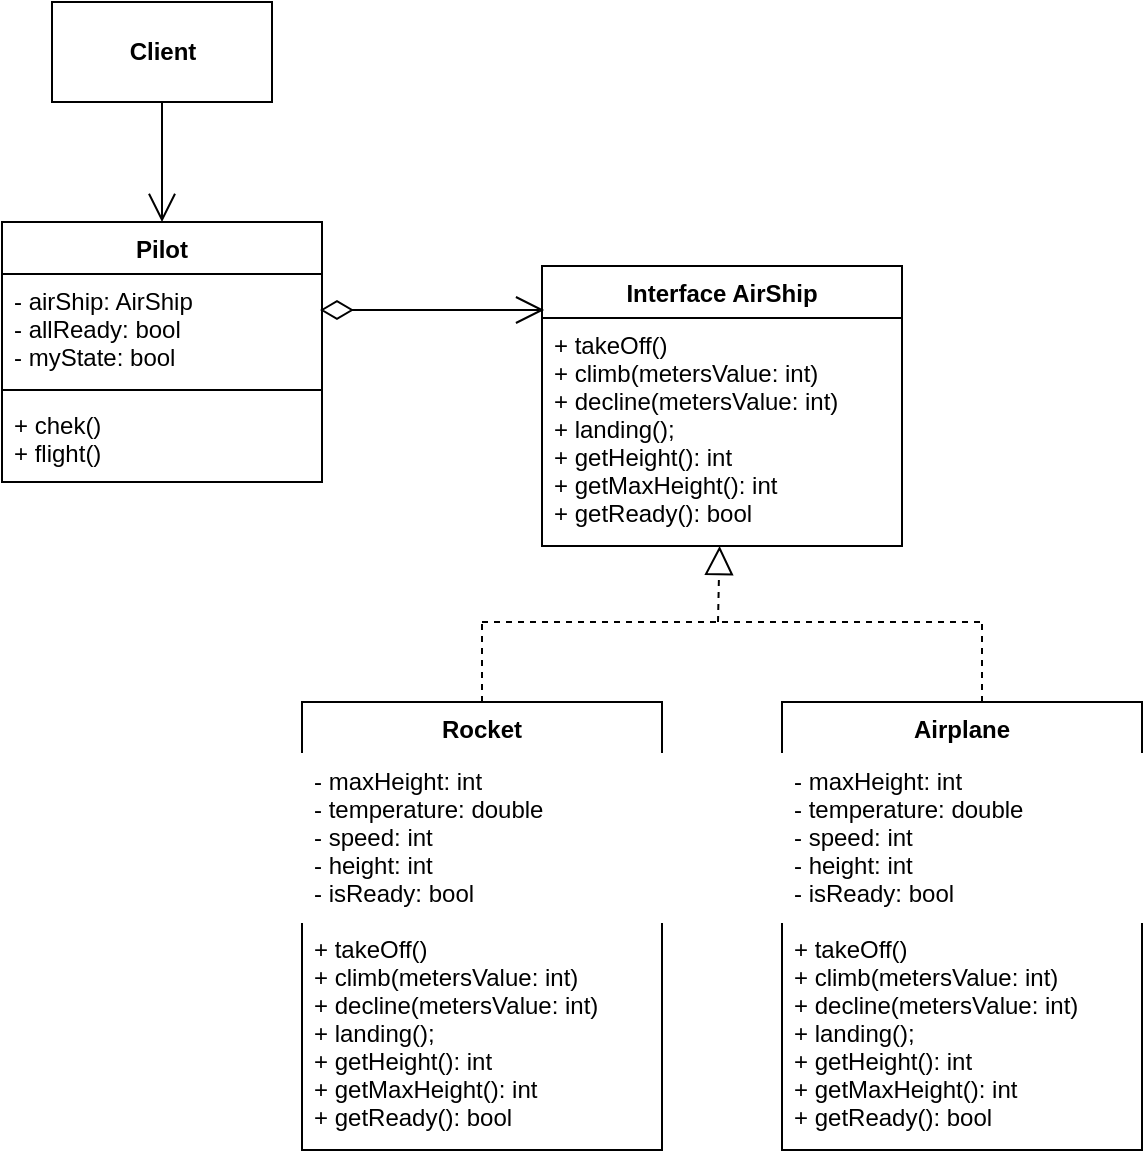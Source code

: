 <mxfile>
    <diagram id="xjR2cc70RTAuetC5VNIb" name="Страница 1">
        <mxGraphModel dx="878" dy="518" grid="1" gridSize="10" guides="1" tooltips="1" connect="1" arrows="1" fold="1" page="1" pageScale="1" pageWidth="827" pageHeight="1169" math="0" shadow="0">
            <root>
                <mxCell id="0"/>
                <mxCell id="1" parent="0"/>
                <mxCell id="4TmruyjHZk0cEE7LhUGH-1" value="&lt;b&gt;Client&lt;/b&gt;" style="html=1;" parent="1" vertex="1">
                    <mxGeometry x="215" y="130" width="110" height="50" as="geometry"/>
                </mxCell>
                <mxCell id="4TmruyjHZk0cEE7LhUGH-2" value="Pilot" style="swimlane;fontStyle=1;align=center;verticalAlign=top;childLayout=stackLayout;horizontal=1;startSize=26;horizontalStack=0;resizeParent=1;resizeParentMax=0;resizeLast=0;collapsible=1;marginBottom=0;" parent="1" vertex="1">
                    <mxGeometry x="190" y="240" width="160" height="130" as="geometry"/>
                </mxCell>
                <mxCell id="4TmruyjHZk0cEE7LhUGH-3" value="- airShip: AirShip&#10;- allReady: bool&#10;- myState: bool" style="text;strokeColor=none;fillColor=none;align=left;verticalAlign=top;spacingLeft=4;spacingRight=4;overflow=hidden;rotatable=0;points=[[0,0.5],[1,0.5]];portConstraint=eastwest;" parent="4TmruyjHZk0cEE7LhUGH-2" vertex="1">
                    <mxGeometry y="26" width="160" height="54" as="geometry"/>
                </mxCell>
                <mxCell id="4TmruyjHZk0cEE7LhUGH-4" value="" style="line;strokeWidth=1;fillColor=none;align=left;verticalAlign=middle;spacingTop=-1;spacingLeft=3;spacingRight=3;rotatable=0;labelPosition=right;points=[];portConstraint=eastwest;" parent="4TmruyjHZk0cEE7LhUGH-2" vertex="1">
                    <mxGeometry y="80" width="160" height="8" as="geometry"/>
                </mxCell>
                <mxCell id="4TmruyjHZk0cEE7LhUGH-5" value="+ chek()&#10;+ flight()" style="text;strokeColor=none;fillColor=none;align=left;verticalAlign=top;spacingLeft=4;spacingRight=4;overflow=hidden;rotatable=0;points=[[0,0.5],[1,0.5]];portConstraint=eastwest;" parent="4TmruyjHZk0cEE7LhUGH-2" vertex="1">
                    <mxGeometry y="88" width="160" height="42" as="geometry"/>
                </mxCell>
                <mxCell id="4TmruyjHZk0cEE7LhUGH-6" value="Interface AirShip" style="swimlane;fontStyle=1;align=center;verticalAlign=top;childLayout=stackLayout;horizontal=1;startSize=26;horizontalStack=0;resizeParent=1;resizeParentMax=0;resizeLast=0;collapsible=1;marginBottom=0;" parent="1" vertex="1">
                    <mxGeometry x="460" y="262" width="180" height="140" as="geometry"/>
                </mxCell>
                <mxCell id="4TmruyjHZk0cEE7LhUGH-9" value="+ takeOff()&#10;+ climb(metersValue: int)&#10;+ decline(metersValue: int)&#10;+ landing();&#10;+ getHeight(): int&#10;+ getMaxHeight(): int&#10;+ getReady(): bool" style="text;strokeColor=none;fillColor=none;align=left;verticalAlign=top;spacingLeft=4;spacingRight=4;overflow=hidden;rotatable=0;points=[[0,0.5],[1,0.5]];portConstraint=eastwest;" parent="4TmruyjHZk0cEE7LhUGH-6" vertex="1">
                    <mxGeometry y="26" width="180" height="114" as="geometry"/>
                </mxCell>
                <mxCell id="4TmruyjHZk0cEE7LhUGH-13" value="" style="endArrow=open;endFill=1;endSize=12;html=1;exitX=0.5;exitY=1;exitDx=0;exitDy=0;" parent="1" source="4TmruyjHZk0cEE7LhUGH-1" target="4TmruyjHZk0cEE7LhUGH-2" edge="1">
                    <mxGeometry width="160" relative="1" as="geometry">
                        <mxPoint x="236" y="350" as="sourcePoint"/>
                        <mxPoint x="396" y="350" as="targetPoint"/>
                    </mxGeometry>
                </mxCell>
                <mxCell id="4TmruyjHZk0cEE7LhUGH-14" value="" style="endArrow=open;html=1;endSize=12;startArrow=diamondThin;startSize=14;startFill=0;align=left;verticalAlign=bottom;entryX=0.006;entryY=-0.154;entryDx=0;entryDy=0;entryPerimeter=0;" parent="1" edge="1">
                    <mxGeometry x="-0.427" y="66" relative="1" as="geometry">
                        <mxPoint x="349" y="284" as="sourcePoint"/>
                        <mxPoint x="461.08" y="283.996" as="targetPoint"/>
                        <mxPoint as="offset"/>
                    </mxGeometry>
                </mxCell>
                <mxCell id="4TmruyjHZk0cEE7LhUGH-17" value="" style="endArrow=block;dashed=1;endFill=0;endSize=12;html=1;" parent="1" target="4TmruyjHZk0cEE7LhUGH-9" edge="1">
                    <mxGeometry width="160" relative="1" as="geometry">
                        <mxPoint x="548" y="440" as="sourcePoint"/>
                        <mxPoint x="547" y="403" as="targetPoint"/>
                    </mxGeometry>
                </mxCell>
                <mxCell id="4TmruyjHZk0cEE7LhUGH-18" value="" style="endArrow=none;html=1;edgeStyle=orthogonalEdgeStyle;dashed=1;" parent="1" edge="1">
                    <mxGeometry relative="1" as="geometry">
                        <mxPoint x="430" y="440" as="sourcePoint"/>
                        <mxPoint x="680" y="440" as="targetPoint"/>
                    </mxGeometry>
                </mxCell>
                <mxCell id="4TmruyjHZk0cEE7LhUGH-22" value="Rocket" style="swimlane;fontStyle=1;align=center;verticalAlign=top;childLayout=stackLayout;horizontal=1;startSize=26;horizontalStack=0;resizeParent=1;resizeParentMax=0;resizeLast=0;collapsible=1;marginBottom=0;" parent="1" vertex="1">
                    <mxGeometry x="340" y="480" width="180" height="224" as="geometry"/>
                </mxCell>
                <mxCell id="4TmruyjHZk0cEE7LhUGH-24" value="- maxHeight: int&#10;- temperature: double&#10;- speed: int&#10;- height: int&#10;- isReady: bool" style="text;fillColor=none;align=left;verticalAlign=top;spacingLeft=4;spacingRight=4;overflow=hidden;rotatable=0;points=[[0,0.5],[1,0.5]];portConstraint=eastwest;strokeColor=#FFFFFF;" parent="4TmruyjHZk0cEE7LhUGH-22" vertex="1">
                    <mxGeometry y="26" width="180" height="84" as="geometry"/>
                </mxCell>
                <mxCell id="4TmruyjHZk0cEE7LhUGH-23" value="+ takeOff()&#10;+ climb(metersValue: int)&#10;+ decline(metersValue: int)&#10;+ landing();&#10;+ getHeight(): int&#10;+ getMaxHeight(): int&#10;+ getReady(): bool" style="text;strokeColor=none;fillColor=none;align=left;verticalAlign=top;spacingLeft=4;spacingRight=4;overflow=hidden;rotatable=0;points=[[0,0.5],[1,0.5]];portConstraint=eastwest;" parent="4TmruyjHZk0cEE7LhUGH-22" vertex="1">
                    <mxGeometry y="110" width="180" height="114" as="geometry"/>
                </mxCell>
                <mxCell id="4TmruyjHZk0cEE7LhUGH-25" value="Airplane" style="swimlane;fontStyle=1;align=center;verticalAlign=top;childLayout=stackLayout;horizontal=1;startSize=26;horizontalStack=0;resizeParent=1;resizeParentMax=0;resizeLast=0;collapsible=1;marginBottom=0;" parent="1" vertex="1">
                    <mxGeometry x="580" y="480" width="180" height="224" as="geometry"/>
                </mxCell>
                <mxCell id="4TmruyjHZk0cEE7LhUGH-26" value="- maxHeight: int&#10;- temperature: double&#10;- speed: int&#10;- height: int&#10;- isReady: bool" style="text;fillColor=none;align=left;verticalAlign=top;spacingLeft=4;spacingRight=4;overflow=hidden;rotatable=0;points=[[0,0.5],[1,0.5]];portConstraint=eastwest;strokeColor=#FFFFFF;" parent="4TmruyjHZk0cEE7LhUGH-25" vertex="1">
                    <mxGeometry y="26" width="180" height="84" as="geometry"/>
                </mxCell>
                <mxCell id="4TmruyjHZk0cEE7LhUGH-27" value="+ takeOff()&#10;+ climb(metersValue: int)&#10;+ decline(metersValue: int)&#10;+ landing();&#10;+ getHeight(): int&#10;+ getMaxHeight(): int&#10;+ getReady(): bool" style="text;strokeColor=none;fillColor=none;align=left;verticalAlign=top;spacingLeft=4;spacingRight=4;overflow=hidden;rotatable=0;points=[[0,0.5],[1,0.5]];portConstraint=eastwest;" parent="4TmruyjHZk0cEE7LhUGH-25" vertex="1">
                    <mxGeometry y="110" width="180" height="114" as="geometry"/>
                </mxCell>
                <mxCell id="4TmruyjHZk0cEE7LhUGH-30" value="" style="endArrow=none;html=1;edgeStyle=orthogonalEdgeStyle;dashed=1;exitX=0.5;exitY=0;exitDx=0;exitDy=0;" parent="1" source="4TmruyjHZk0cEE7LhUGH-22" edge="1">
                    <mxGeometry relative="1" as="geometry">
                        <mxPoint x="290" y="440" as="sourcePoint"/>
                        <mxPoint x="430" y="440" as="targetPoint"/>
                    </mxGeometry>
                </mxCell>
                <mxCell id="4TmruyjHZk0cEE7LhUGH-33" value="" style="endArrow=none;html=1;edgeStyle=orthogonalEdgeStyle;dashed=1;exitX=0.5;exitY=0;exitDx=0;exitDy=0;" parent="1" edge="1">
                    <mxGeometry relative="1" as="geometry">
                        <mxPoint x="680" y="480" as="sourcePoint"/>
                        <mxPoint x="680" y="440" as="targetPoint"/>
                    </mxGeometry>
                </mxCell>
            </root>
        </mxGraphModel>
    </diagram>
</mxfile>